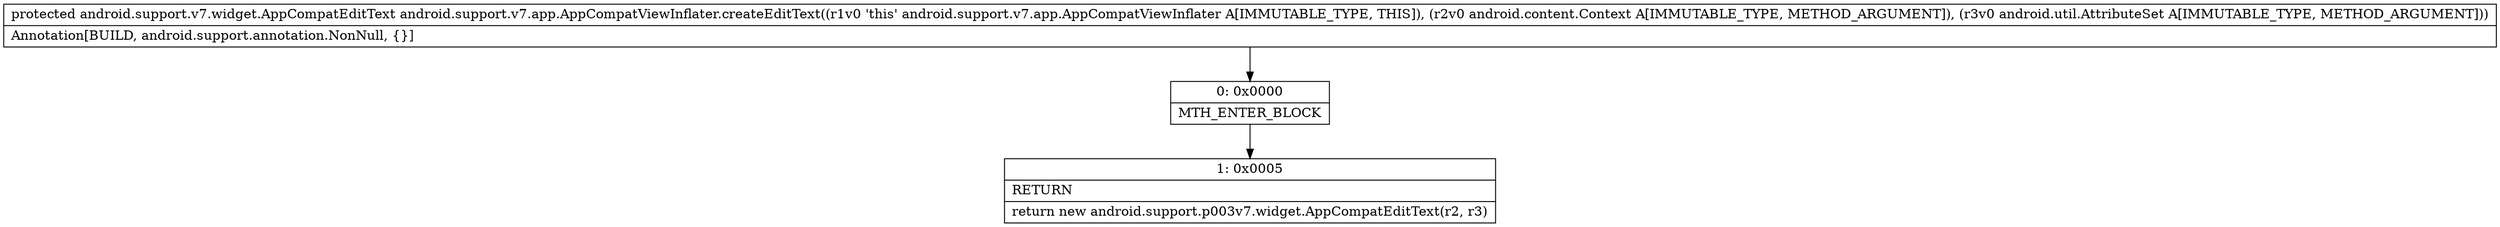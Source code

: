 digraph "CFG forandroid.support.v7.app.AppCompatViewInflater.createEditText(Landroid\/content\/Context;Landroid\/util\/AttributeSet;)Landroid\/support\/v7\/widget\/AppCompatEditText;" {
Node_0 [shape=record,label="{0\:\ 0x0000|MTH_ENTER_BLOCK\l}"];
Node_1 [shape=record,label="{1\:\ 0x0005|RETURN\l|return new android.support.p003v7.widget.AppCompatEditText(r2, r3)\l}"];
MethodNode[shape=record,label="{protected android.support.v7.widget.AppCompatEditText android.support.v7.app.AppCompatViewInflater.createEditText((r1v0 'this' android.support.v7.app.AppCompatViewInflater A[IMMUTABLE_TYPE, THIS]), (r2v0 android.content.Context A[IMMUTABLE_TYPE, METHOD_ARGUMENT]), (r3v0 android.util.AttributeSet A[IMMUTABLE_TYPE, METHOD_ARGUMENT]))  | Annotation[BUILD, android.support.annotation.NonNull, \{\}]\l}"];
MethodNode -> Node_0;
Node_0 -> Node_1;
}

